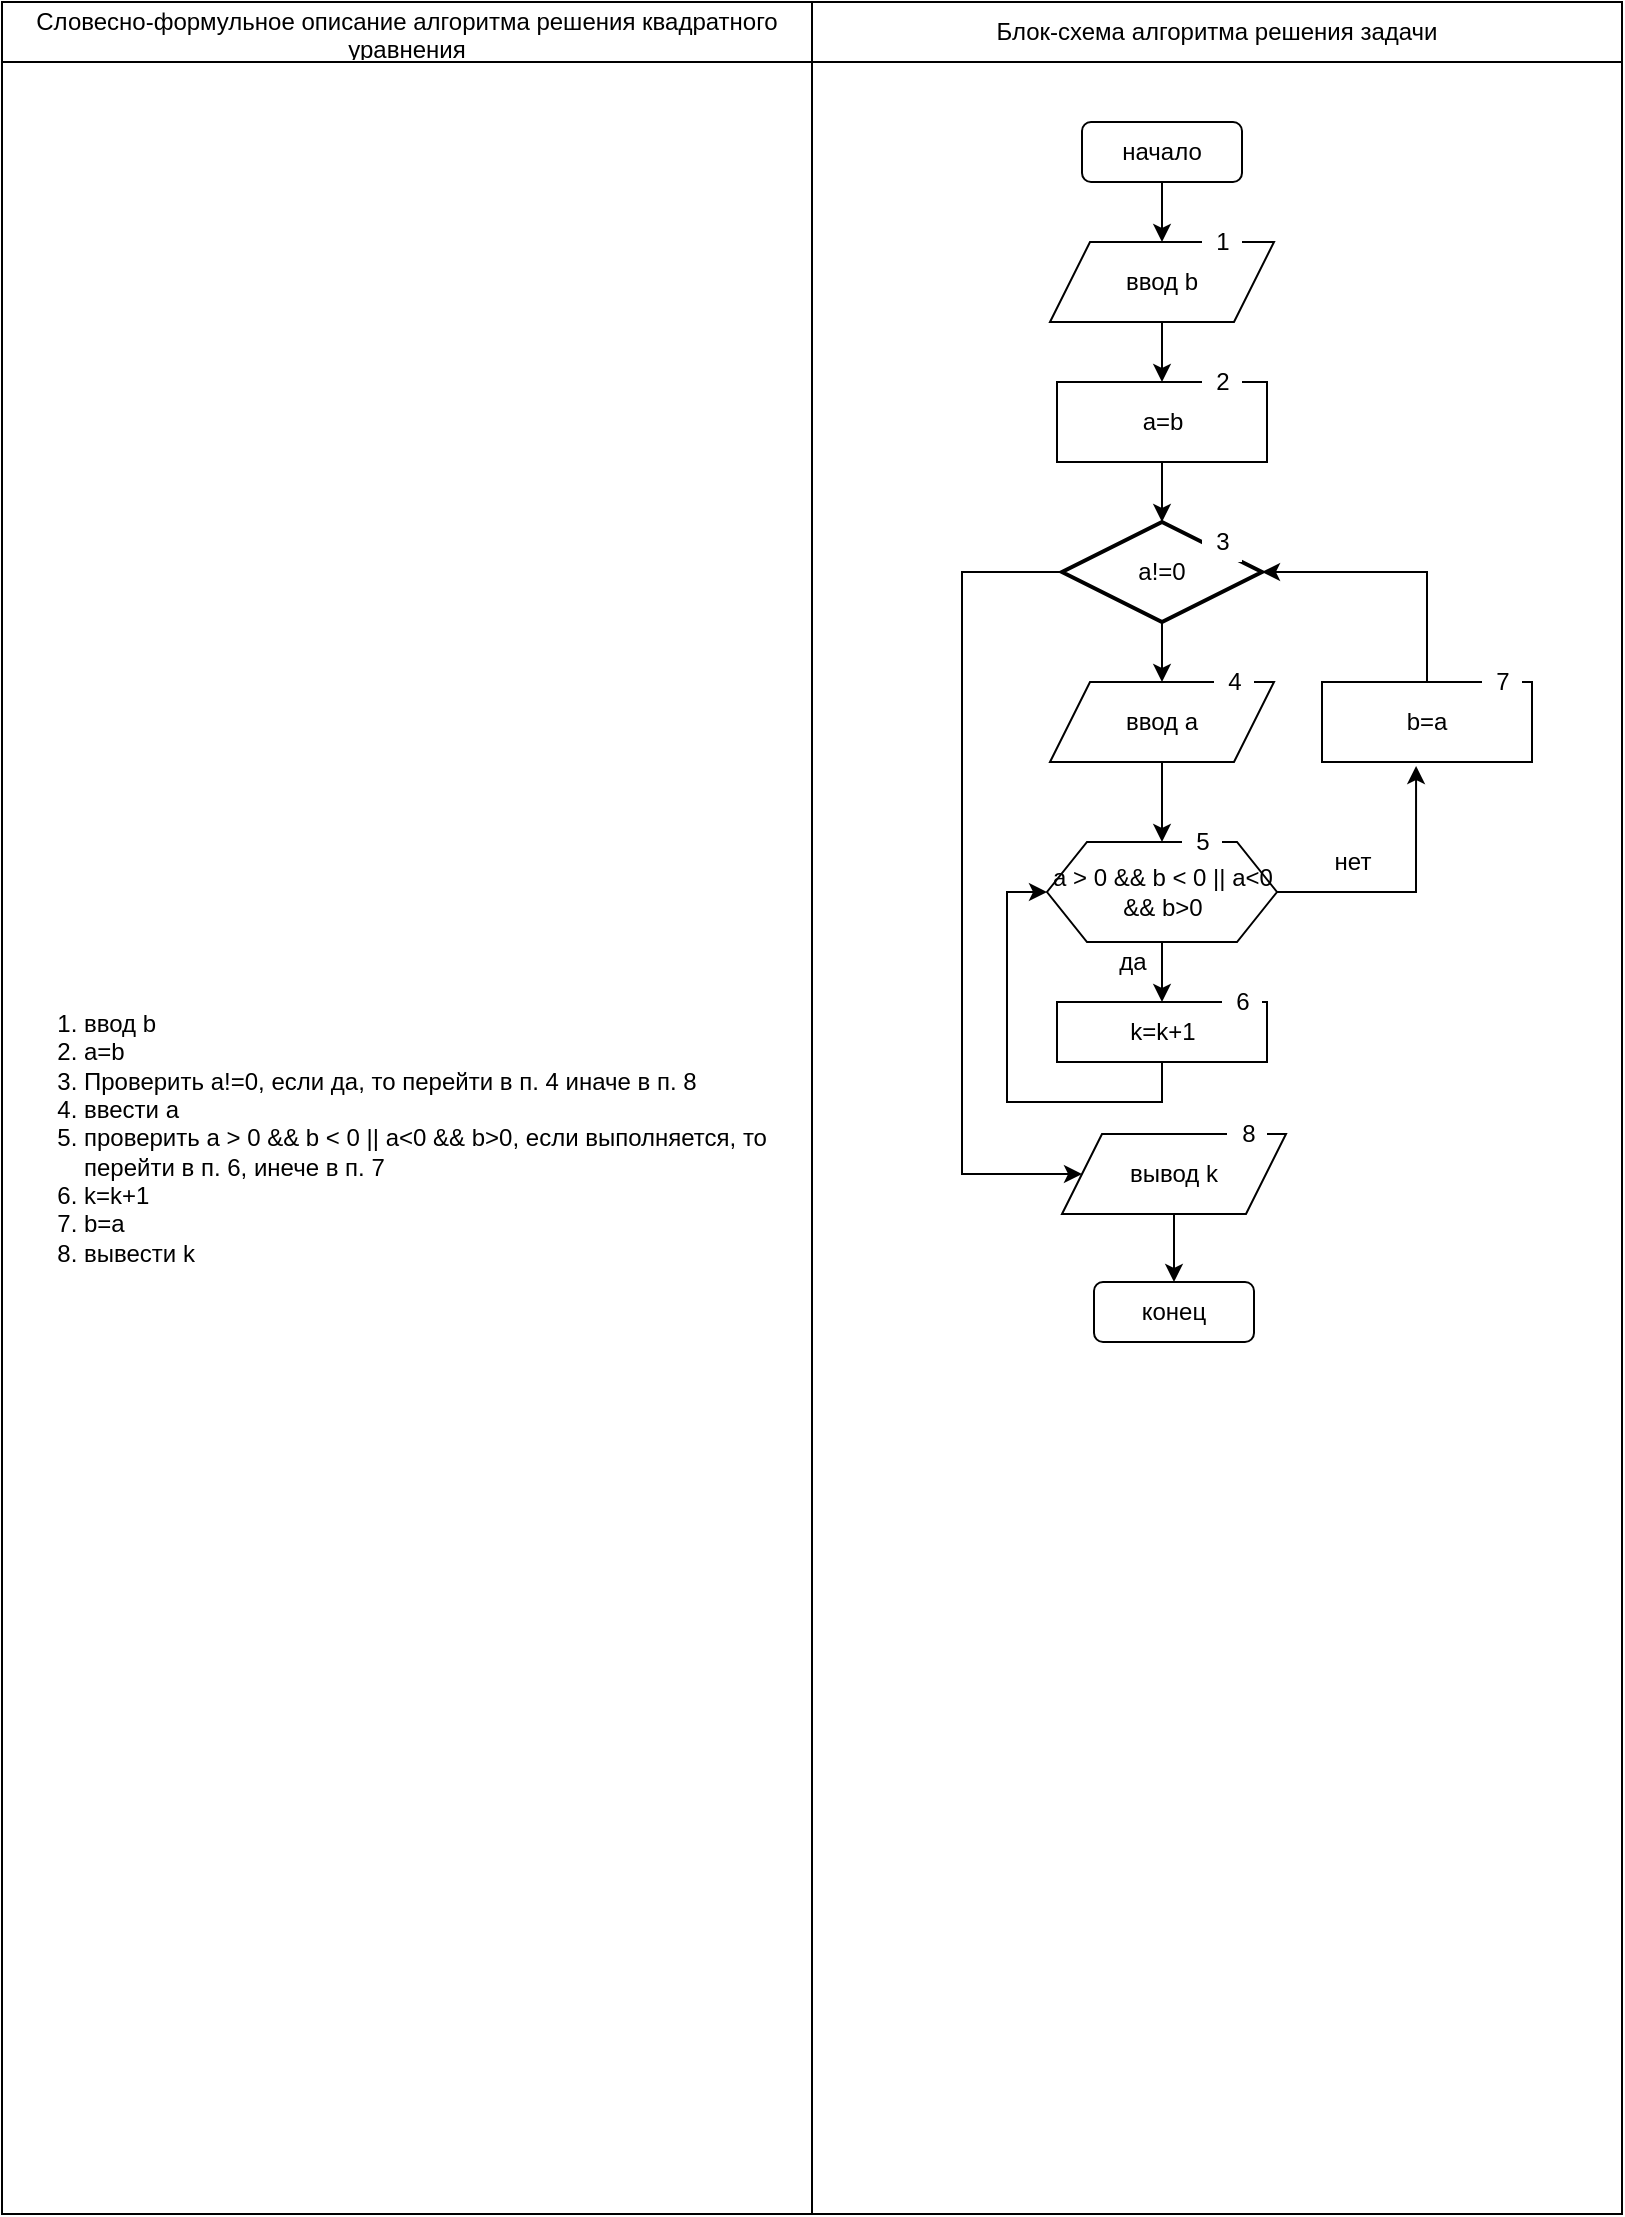 <mxfile version="15.2.9" type="device"><diagram id="j98mAwT953XyWIpPUXeX" name="Page-1"><mxGraphModel dx="1038" dy="1733" grid="1" gridSize="10" guides="1" tooltips="1" connect="1" arrows="1" fold="1" page="1" pageScale="1" pageWidth="827" pageHeight="1169" math="0" shadow="0"><root><mxCell id="0"/><mxCell id="1" parent="0"/><mxCell id="CIiF3AN51PqQZ0KlfRtW-36" value="" style="shape=table;startSize=0;container=1;collapsible=0;childLayout=tableLayout;" vertex="1" parent="1"><mxGeometry x="10" y="-1160" width="810" height="1106" as="geometry"/></mxCell><mxCell id="CIiF3AN51PqQZ0KlfRtW-37" value="" style="shape=partialRectangle;collapsible=0;dropTarget=0;pointerEvents=0;fillColor=none;top=0;left=0;bottom=0;right=0;points=[[0,0.5],[1,0.5]];portConstraint=eastwest;" vertex="1" parent="CIiF3AN51PqQZ0KlfRtW-36"><mxGeometry width="810" height="30" as="geometry"/></mxCell><mxCell id="CIiF3AN51PqQZ0KlfRtW-38" value="Словесно-формульное описание алгоритма решения квадратного уравнения" style="shape=partialRectangle;html=1;whiteSpace=wrap;connectable=0;overflow=hidden;fillColor=none;top=0;left=0;bottom=0;right=0;pointerEvents=1;" vertex="1" parent="CIiF3AN51PqQZ0KlfRtW-37"><mxGeometry width="405" height="30" as="geometry"><mxRectangle width="405" height="30" as="alternateBounds"/></mxGeometry></mxCell><mxCell id="CIiF3AN51PqQZ0KlfRtW-39" value="Блок-схема алгоритма решения задачи" style="shape=partialRectangle;html=1;whiteSpace=wrap;connectable=0;overflow=hidden;fillColor=none;top=0;left=0;bottom=0;right=0;pointerEvents=1;" vertex="1" parent="CIiF3AN51PqQZ0KlfRtW-37"><mxGeometry x="405" width="405" height="30" as="geometry"><mxRectangle width="405" height="30" as="alternateBounds"/></mxGeometry></mxCell><mxCell id="CIiF3AN51PqQZ0KlfRtW-40" value="" style="shape=partialRectangle;collapsible=0;dropTarget=0;pointerEvents=0;fillColor=none;top=0;left=0;bottom=0;right=0;points=[[0,0.5],[1,0.5]];portConstraint=eastwest;" vertex="1" parent="CIiF3AN51PqQZ0KlfRtW-36"><mxGeometry y="30" width="810" height="1076" as="geometry"/></mxCell><mxCell id="CIiF3AN51PqQZ0KlfRtW-41" value="&lt;div align=&quot;left&quot;&gt;&lt;ol&gt;&lt;li&gt;ввод b&lt;/li&gt;&lt;li&gt;a=b&lt;/li&gt;&lt;li&gt;Проверить a!=0, если да, то перейти в п. 4 иначе в п. 8&lt;/li&gt;&lt;li&gt;ввести а&lt;/li&gt;&lt;li&gt;проверить a &amp;gt; 0 &amp;amp;&amp;amp; b &amp;lt; 0 || a&amp;lt;0 &amp;amp;&amp;amp; b&amp;gt;0, если выполняется, то перейти в п. 6, инече в п. 7&lt;/li&gt;&lt;li&gt;k=k+1&lt;/li&gt;&lt;li&gt;b=a&lt;/li&gt;&lt;li&gt;вывести k&lt;br&gt;&lt;/li&gt;&lt;/ol&gt;&lt;/div&gt;" style="shape=partialRectangle;html=1;whiteSpace=wrap;connectable=0;overflow=hidden;fillColor=none;top=0;left=0;bottom=0;right=0;pointerEvents=1;" vertex="1" parent="CIiF3AN51PqQZ0KlfRtW-40"><mxGeometry width="405" height="1076" as="geometry"><mxRectangle width="405" height="1076" as="alternateBounds"/></mxGeometry></mxCell><mxCell id="CIiF3AN51PqQZ0KlfRtW-42" value="" style="shape=partialRectangle;html=1;whiteSpace=wrap;connectable=0;overflow=hidden;fillColor=none;top=0;left=0;bottom=0;right=0;pointerEvents=1;" vertex="1" parent="CIiF3AN51PqQZ0KlfRtW-40"><mxGeometry x="405" width="405" height="1076" as="geometry"><mxRectangle width="405" height="1076" as="alternateBounds"/></mxGeometry></mxCell><mxCell id="CIiF3AN51PqQZ0KlfRtW-2" style="edgeStyle=orthogonalEdgeStyle;rounded=0;orthogonalLoop=1;jettySize=auto;html=1;exitX=0.5;exitY=1;exitDx=0;exitDy=0;" edge="1" parent="1" source="CIiF3AN51PqQZ0KlfRtW-1"><mxGeometry relative="1" as="geometry"><mxPoint x="590" y="-1040" as="targetPoint"/></mxGeometry></mxCell><mxCell id="CIiF3AN51PqQZ0KlfRtW-1" value="начало" style="rounded=1;whiteSpace=wrap;html=1;" vertex="1" parent="1"><mxGeometry x="550" y="-1100" width="80" height="30" as="geometry"/></mxCell><mxCell id="CIiF3AN51PqQZ0KlfRtW-4" style="edgeStyle=orthogonalEdgeStyle;rounded=0;orthogonalLoop=1;jettySize=auto;html=1;exitX=0.5;exitY=1;exitDx=0;exitDy=0;" edge="1" parent="1" source="CIiF3AN51PqQZ0KlfRtW-3"><mxGeometry relative="1" as="geometry"><mxPoint x="590" y="-970" as="targetPoint"/></mxGeometry></mxCell><mxCell id="CIiF3AN51PqQZ0KlfRtW-3" value="ввод b" style="shape=parallelogram;perimeter=parallelogramPerimeter;whiteSpace=wrap;html=1;fixedSize=1;" vertex="1" parent="1"><mxGeometry x="534" y="-1040" width="112" height="40" as="geometry"/></mxCell><mxCell id="CIiF3AN51PqQZ0KlfRtW-6" style="edgeStyle=orthogonalEdgeStyle;rounded=0;orthogonalLoop=1;jettySize=auto;html=1;exitX=0.5;exitY=1;exitDx=0;exitDy=0;" edge="1" parent="1" source="CIiF3AN51PqQZ0KlfRtW-5"><mxGeometry relative="1" as="geometry"><mxPoint x="590" y="-900" as="targetPoint"/></mxGeometry></mxCell><mxCell id="CIiF3AN51PqQZ0KlfRtW-5" value="a=b" style="rounded=0;whiteSpace=wrap;html=1;" vertex="1" parent="1"><mxGeometry x="537.5" y="-970" width="105" height="40" as="geometry"/></mxCell><mxCell id="CIiF3AN51PqQZ0KlfRtW-8" style="edgeStyle=orthogonalEdgeStyle;rounded=0;orthogonalLoop=1;jettySize=auto;html=1;exitX=0.5;exitY=1;exitDx=0;exitDy=0;exitPerimeter=0;" edge="1" parent="1" source="CIiF3AN51PqQZ0KlfRtW-7"><mxGeometry relative="1" as="geometry"><mxPoint x="590" y="-820" as="targetPoint"/></mxGeometry></mxCell><mxCell id="CIiF3AN51PqQZ0KlfRtW-25" style="edgeStyle=orthogonalEdgeStyle;rounded=0;orthogonalLoop=1;jettySize=auto;html=1;exitX=0;exitY=0.5;exitDx=0;exitDy=0;exitPerimeter=0;entryX=0;entryY=0.5;entryDx=0;entryDy=0;" edge="1" parent="1" source="CIiF3AN51PqQZ0KlfRtW-7" target="CIiF3AN51PqQZ0KlfRtW-24"><mxGeometry relative="1" as="geometry"><Array as="points"><mxPoint x="490" y="-875"/><mxPoint x="490" y="-574"/></Array></mxGeometry></mxCell><mxCell id="CIiF3AN51PqQZ0KlfRtW-7" value="a!=0" style="strokeWidth=2;html=1;shape=mxgraph.flowchart.decision;whiteSpace=wrap;fontFamily=Helvetica;" vertex="1" parent="1"><mxGeometry x="540" y="-900" width="100" height="50" as="geometry"/></mxCell><mxCell id="CIiF3AN51PqQZ0KlfRtW-10" style="edgeStyle=orthogonalEdgeStyle;rounded=0;orthogonalLoop=1;jettySize=auto;html=1;exitX=0.5;exitY=1;exitDx=0;exitDy=0;" edge="1" parent="1" source="CIiF3AN51PqQZ0KlfRtW-9"><mxGeometry relative="1" as="geometry"><mxPoint x="590" y="-740" as="targetPoint"/></mxGeometry></mxCell><mxCell id="CIiF3AN51PqQZ0KlfRtW-9" value="ввод a" style="shape=parallelogram;perimeter=parallelogramPerimeter;whiteSpace=wrap;html=1;fixedSize=1;" vertex="1" parent="1"><mxGeometry x="534" y="-820" width="112" height="40" as="geometry"/></mxCell><mxCell id="CIiF3AN51PqQZ0KlfRtW-12" style="edgeStyle=orthogonalEdgeStyle;rounded=0;orthogonalLoop=1;jettySize=auto;html=1;exitX=0.5;exitY=1;exitDx=0;exitDy=0;" edge="1" parent="1" source="CIiF3AN51PqQZ0KlfRtW-11"><mxGeometry relative="1" as="geometry"><mxPoint x="590" y="-660" as="targetPoint"/></mxGeometry></mxCell><mxCell id="CIiF3AN51PqQZ0KlfRtW-22" style="edgeStyle=orthogonalEdgeStyle;rounded=0;orthogonalLoop=1;jettySize=auto;html=1;exitX=1;exitY=0.5;exitDx=0;exitDy=0;entryX=0.448;entryY=1.05;entryDx=0;entryDy=0;entryPerimeter=0;" edge="1" parent="1" source="CIiF3AN51PqQZ0KlfRtW-11" target="CIiF3AN51PqQZ0KlfRtW-20"><mxGeometry relative="1" as="geometry"/></mxCell><mxCell id="CIiF3AN51PqQZ0KlfRtW-11" value="a &amp;gt; 0 &amp;amp;&amp;amp; b &amp;lt; 0 || a&amp;lt;0 &amp;amp;&amp;amp; b&amp;gt;0" style="shape=hexagon;perimeter=hexagonPerimeter2;whiteSpace=wrap;html=1;fixedSize=1;" vertex="1" parent="1"><mxGeometry x="532.5" y="-740" width="115" height="50" as="geometry"/></mxCell><mxCell id="CIiF3AN51PqQZ0KlfRtW-14" value="да" style="text;html=1;align=center;verticalAlign=middle;resizable=0;points=[];autosize=1;strokeColor=none;fillColor=none;" vertex="1" parent="1"><mxGeometry x="560" y="-690" width="30" height="20" as="geometry"/></mxCell><mxCell id="CIiF3AN51PqQZ0KlfRtW-15" value="нет" style="text;html=1;align=center;verticalAlign=middle;resizable=0;points=[];autosize=1;strokeColor=none;fillColor=none;" vertex="1" parent="1"><mxGeometry x="670" y="-740" width="30" height="20" as="geometry"/></mxCell><mxCell id="CIiF3AN51PqQZ0KlfRtW-18" style="edgeStyle=orthogonalEdgeStyle;rounded=0;orthogonalLoop=1;jettySize=auto;html=1;exitX=0.5;exitY=1;exitDx=0;exitDy=0;entryX=0;entryY=0.5;entryDx=0;entryDy=0;" edge="1" parent="1" source="CIiF3AN51PqQZ0KlfRtW-16" target="CIiF3AN51PqQZ0KlfRtW-11"><mxGeometry relative="1" as="geometry"/></mxCell><mxCell id="CIiF3AN51PqQZ0KlfRtW-16" value="k=k+1" style="rounded=0;whiteSpace=wrap;html=1;" vertex="1" parent="1"><mxGeometry x="537.5" y="-660" width="105" height="30" as="geometry"/></mxCell><mxCell id="CIiF3AN51PqQZ0KlfRtW-23" style="edgeStyle=orthogonalEdgeStyle;rounded=0;orthogonalLoop=1;jettySize=auto;html=1;exitX=0.5;exitY=0;exitDx=0;exitDy=0;entryX=1;entryY=0.5;entryDx=0;entryDy=0;entryPerimeter=0;" edge="1" parent="1" source="CIiF3AN51PqQZ0KlfRtW-20" target="CIiF3AN51PqQZ0KlfRtW-7"><mxGeometry relative="1" as="geometry"/></mxCell><mxCell id="CIiF3AN51PqQZ0KlfRtW-20" value="b=a" style="rounded=0;whiteSpace=wrap;html=1;" vertex="1" parent="1"><mxGeometry x="670" y="-820" width="105" height="40" as="geometry"/></mxCell><mxCell id="CIiF3AN51PqQZ0KlfRtW-26" style="edgeStyle=orthogonalEdgeStyle;rounded=0;orthogonalLoop=1;jettySize=auto;html=1;exitX=0.5;exitY=1;exitDx=0;exitDy=0;" edge="1" parent="1" source="CIiF3AN51PqQZ0KlfRtW-24"><mxGeometry relative="1" as="geometry"><mxPoint x="596" y="-520" as="targetPoint"/></mxGeometry></mxCell><mxCell id="CIiF3AN51PqQZ0KlfRtW-24" value="вывод k" style="shape=parallelogram;perimeter=parallelogramPerimeter;whiteSpace=wrap;html=1;fixedSize=1;" vertex="1" parent="1"><mxGeometry x="540" y="-594" width="112" height="40" as="geometry"/></mxCell><mxCell id="CIiF3AN51PqQZ0KlfRtW-27" value="конец" style="rounded=1;whiteSpace=wrap;html=1;" vertex="1" parent="1"><mxGeometry x="556" y="-520" width="80" height="30" as="geometry"/></mxCell><mxCell id="CIiF3AN51PqQZ0KlfRtW-28" value="1" style="text;html=1;align=center;verticalAlign=middle;resizable=0;points=[];autosize=1;strokeColor=none;fillColor=#FFFFFF;" vertex="1" parent="1"><mxGeometry x="610" y="-1050" width="20" height="20" as="geometry"/></mxCell><mxCell id="CIiF3AN51PqQZ0KlfRtW-29" value="2" style="text;html=1;align=center;verticalAlign=middle;resizable=0;points=[];autosize=1;strokeColor=none;fillColor=#FFFFFF;" vertex="1" parent="1"><mxGeometry x="610" y="-980" width="20" height="20" as="geometry"/></mxCell><mxCell id="CIiF3AN51PqQZ0KlfRtW-30" value="3" style="text;html=1;align=center;verticalAlign=middle;resizable=0;points=[];autosize=1;strokeColor=none;fillColor=#FFFFFF;" vertex="1" parent="1"><mxGeometry x="610" y="-900" width="20" height="20" as="geometry"/></mxCell><mxCell id="CIiF3AN51PqQZ0KlfRtW-31" value="4" style="text;html=1;align=center;verticalAlign=middle;resizable=0;points=[];autosize=1;strokeColor=none;fillColor=#FFFFFF;" vertex="1" parent="1"><mxGeometry x="616" y="-830" width="20" height="20" as="geometry"/></mxCell><mxCell id="CIiF3AN51PqQZ0KlfRtW-32" value="7" style="text;html=1;align=center;verticalAlign=middle;resizable=0;points=[];autosize=1;strokeColor=none;fillColor=#FFFFFF;" vertex="1" parent="1"><mxGeometry x="750" y="-830" width="20" height="20" as="geometry"/></mxCell><mxCell id="CIiF3AN51PqQZ0KlfRtW-33" value="5" style="text;html=1;align=center;verticalAlign=middle;resizable=0;points=[];autosize=1;strokeColor=none;fillColor=#FFFFFF;" vertex="1" parent="1"><mxGeometry x="600" y="-750" width="20" height="20" as="geometry"/></mxCell><mxCell id="CIiF3AN51PqQZ0KlfRtW-34" value="6" style="text;html=1;align=center;verticalAlign=middle;resizable=0;points=[];autosize=1;strokeColor=none;fillColor=#FFFFFF;" vertex="1" parent="1"><mxGeometry x="620" y="-670" width="20" height="20" as="geometry"/></mxCell><mxCell id="CIiF3AN51PqQZ0KlfRtW-35" value="8" style="text;html=1;align=center;verticalAlign=middle;resizable=0;points=[];autosize=1;strokeColor=none;fillColor=#FFFFFF;" vertex="1" parent="1"><mxGeometry x="622.5" y="-604" width="20" height="20" as="geometry"/></mxCell></root></mxGraphModel></diagram></mxfile>